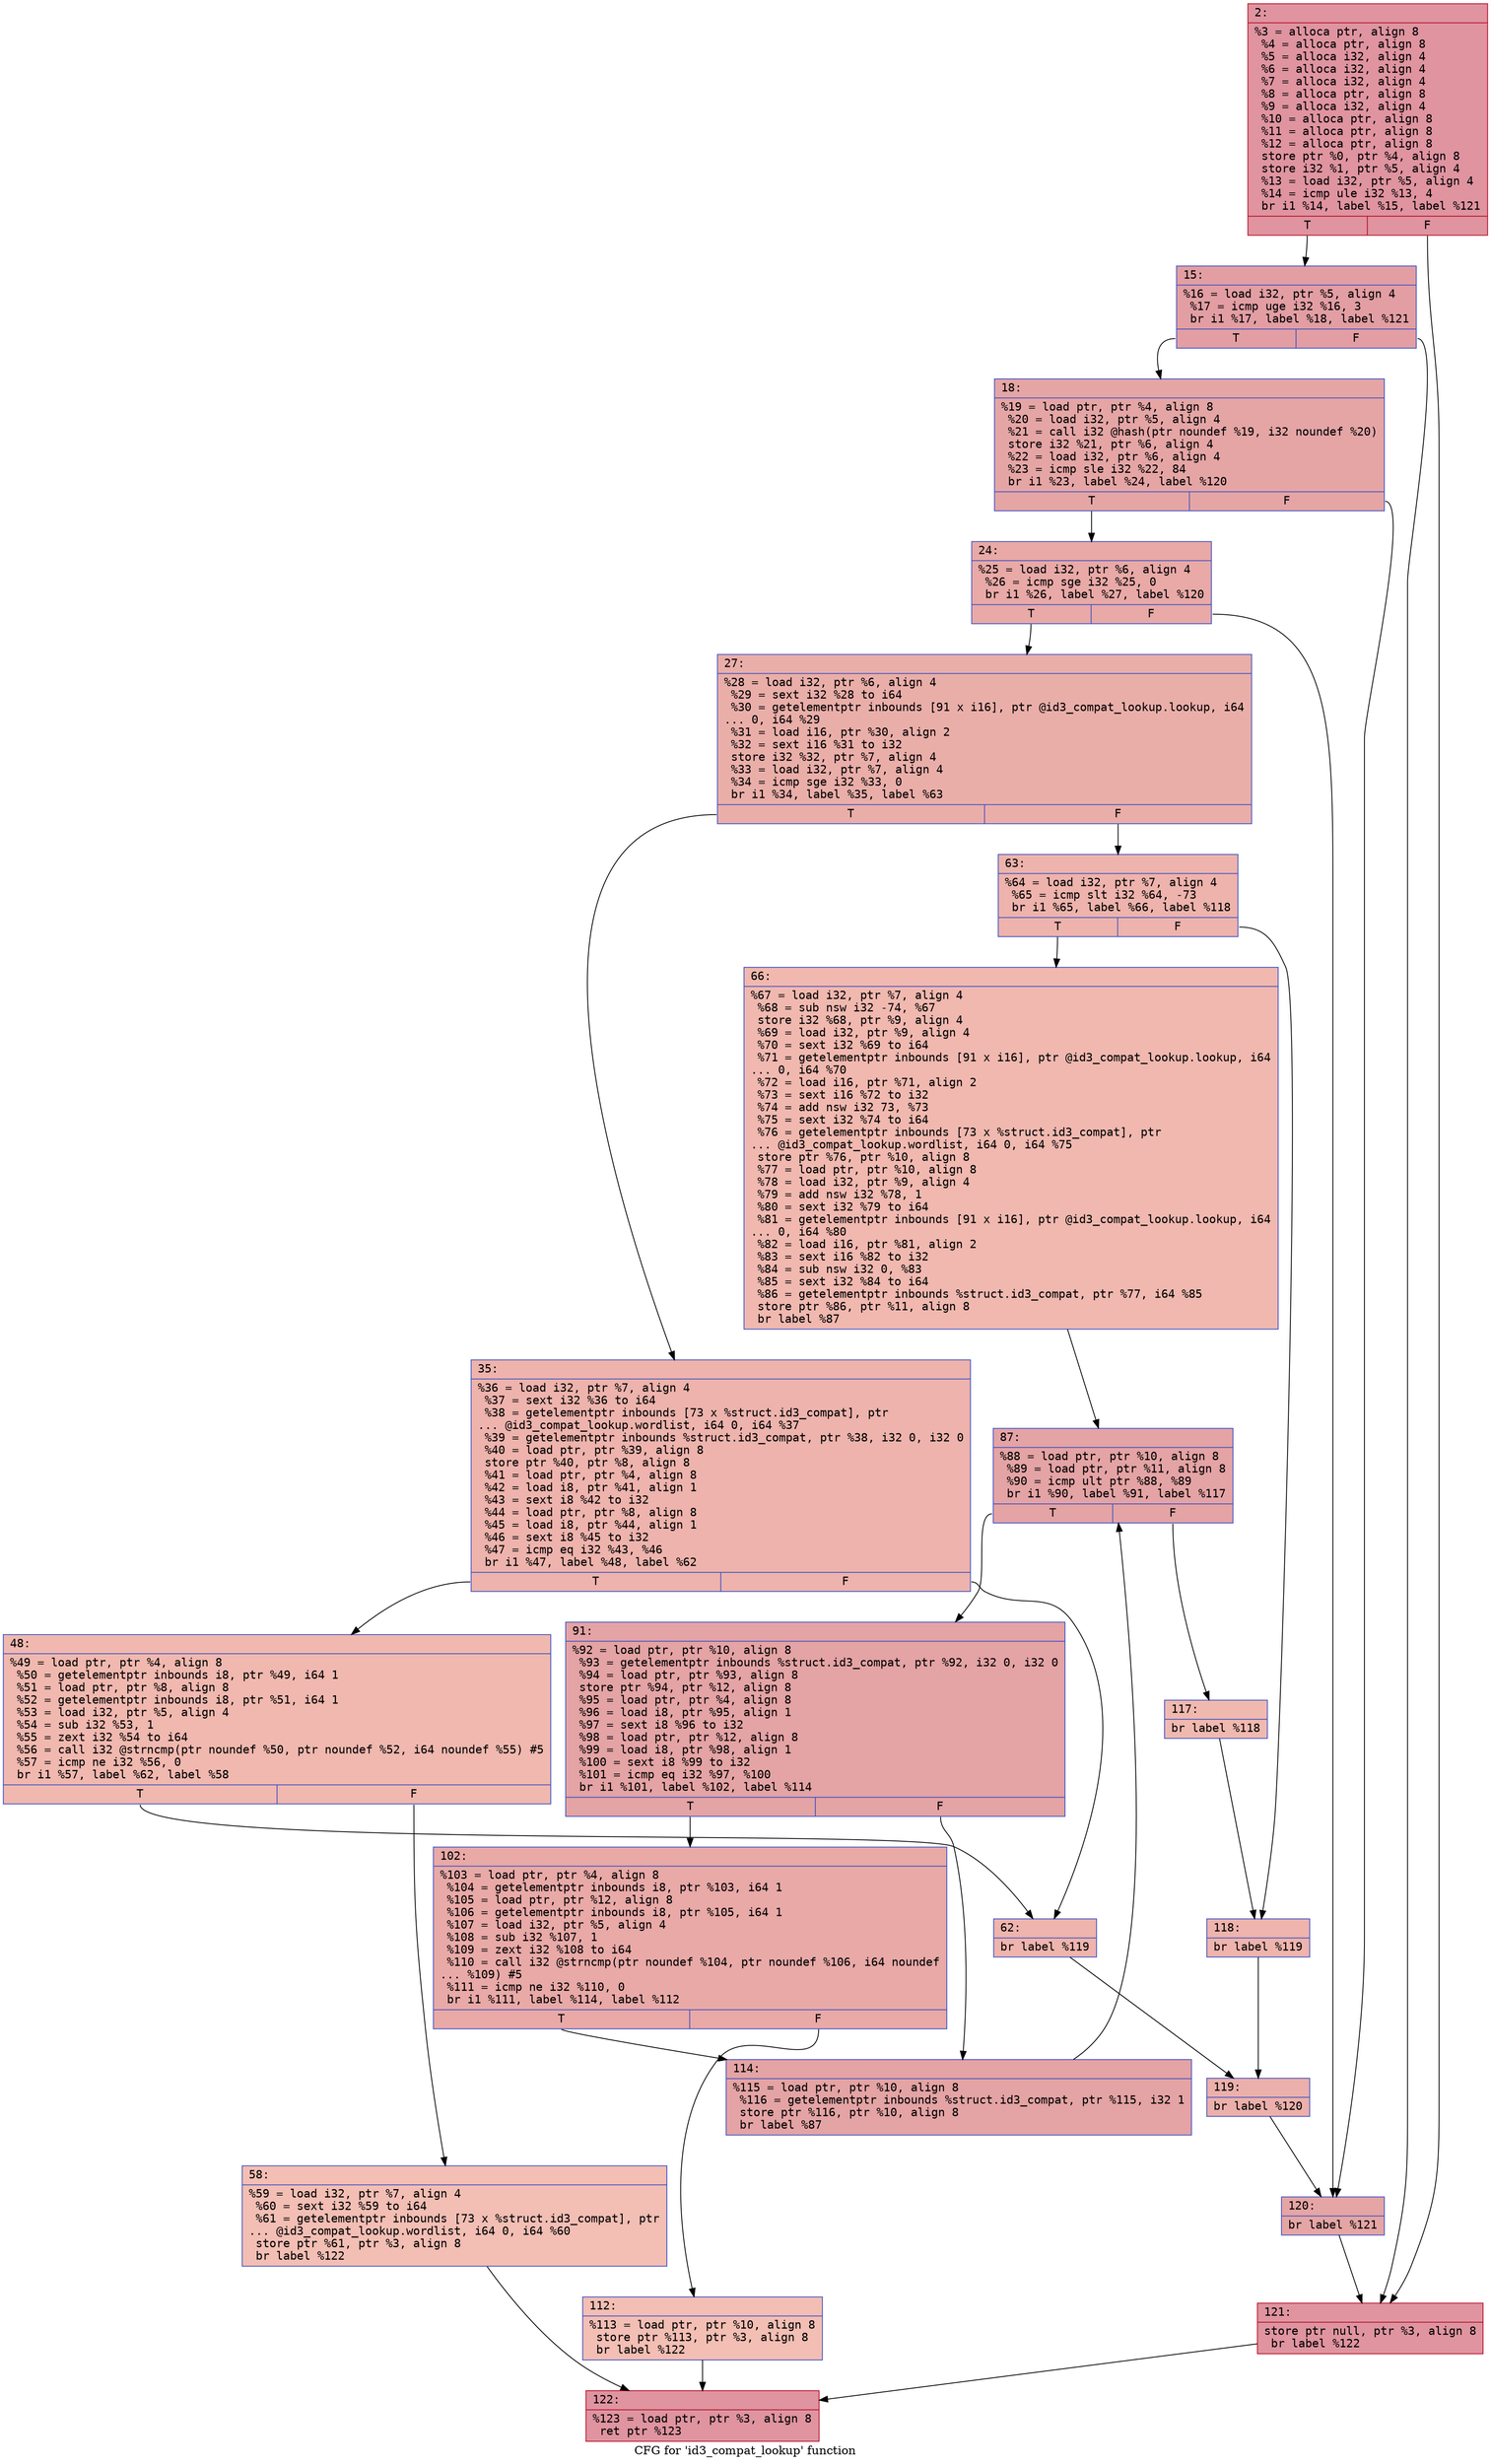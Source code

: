 digraph "CFG for 'id3_compat_lookup' function" {
	label="CFG for 'id3_compat_lookup' function";

	Node0x600003e16170 [shape=record,color="#b70d28ff", style=filled, fillcolor="#b70d2870" fontname="Courier",label="{2:\l|  %3 = alloca ptr, align 8\l  %4 = alloca ptr, align 8\l  %5 = alloca i32, align 4\l  %6 = alloca i32, align 4\l  %7 = alloca i32, align 4\l  %8 = alloca ptr, align 8\l  %9 = alloca i32, align 4\l  %10 = alloca ptr, align 8\l  %11 = alloca ptr, align 8\l  %12 = alloca ptr, align 8\l  store ptr %0, ptr %4, align 8\l  store i32 %1, ptr %5, align 4\l  %13 = load i32, ptr %5, align 4\l  %14 = icmp ule i32 %13, 4\l  br i1 %14, label %15, label %121\l|{<s0>T|<s1>F}}"];
	Node0x600003e16170:s0 -> Node0x600003e161c0[tooltip="2 -> 15\nProbability 50.00%" ];
	Node0x600003e16170:s1 -> Node0x600003e167b0[tooltip="2 -> 121\nProbability 50.00%" ];
	Node0x600003e161c0 [shape=record,color="#3d50c3ff", style=filled, fillcolor="#be242e70" fontname="Courier",label="{15:\l|  %16 = load i32, ptr %5, align 4\l  %17 = icmp uge i32 %16, 3\l  br i1 %17, label %18, label %121\l|{<s0>T|<s1>F}}"];
	Node0x600003e161c0:s0 -> Node0x600003e16210[tooltip="15 -> 18\nProbability 50.00%" ];
	Node0x600003e161c0:s1 -> Node0x600003e167b0[tooltip="15 -> 121\nProbability 50.00%" ];
	Node0x600003e16210 [shape=record,color="#3d50c3ff", style=filled, fillcolor="#c5333470" fontname="Courier",label="{18:\l|  %19 = load ptr, ptr %4, align 8\l  %20 = load i32, ptr %5, align 4\l  %21 = call i32 @hash(ptr noundef %19, i32 noundef %20)\l  store i32 %21, ptr %6, align 4\l  %22 = load i32, ptr %6, align 4\l  %23 = icmp sle i32 %22, 84\l  br i1 %23, label %24, label %120\l|{<s0>T|<s1>F}}"];
	Node0x600003e16210:s0 -> Node0x600003e16260[tooltip="18 -> 24\nProbability 50.00%" ];
	Node0x600003e16210:s1 -> Node0x600003e16760[tooltip="18 -> 120\nProbability 50.00%" ];
	Node0x600003e16260 [shape=record,color="#3d50c3ff", style=filled, fillcolor="#ca3b3770" fontname="Courier",label="{24:\l|  %25 = load i32, ptr %6, align 4\l  %26 = icmp sge i32 %25, 0\l  br i1 %26, label %27, label %120\l|{<s0>T|<s1>F}}"];
	Node0x600003e16260:s0 -> Node0x600003e162b0[tooltip="24 -> 27\nProbability 50.00%" ];
	Node0x600003e16260:s1 -> Node0x600003e16760[tooltip="24 -> 120\nProbability 50.00%" ];
	Node0x600003e162b0 [shape=record,color="#3d50c3ff", style=filled, fillcolor="#d0473d70" fontname="Courier",label="{27:\l|  %28 = load i32, ptr %6, align 4\l  %29 = sext i32 %28 to i64\l  %30 = getelementptr inbounds [91 x i16], ptr @id3_compat_lookup.lookup, i64\l... 0, i64 %29\l  %31 = load i16, ptr %30, align 2\l  %32 = sext i16 %31 to i32\l  store i32 %32, ptr %7, align 4\l  %33 = load i32, ptr %7, align 4\l  %34 = icmp sge i32 %33, 0\l  br i1 %34, label %35, label %63\l|{<s0>T|<s1>F}}"];
	Node0x600003e162b0:s0 -> Node0x600003e16300[tooltip="27 -> 35\nProbability 50.00%" ];
	Node0x600003e162b0:s1 -> Node0x600003e16440[tooltip="27 -> 63\nProbability 50.00%" ];
	Node0x600003e16300 [shape=record,color="#3d50c3ff", style=filled, fillcolor="#d6524470" fontname="Courier",label="{35:\l|  %36 = load i32, ptr %7, align 4\l  %37 = sext i32 %36 to i64\l  %38 = getelementptr inbounds [73 x %struct.id3_compat], ptr\l... @id3_compat_lookup.wordlist, i64 0, i64 %37\l  %39 = getelementptr inbounds %struct.id3_compat, ptr %38, i32 0, i32 0\l  %40 = load ptr, ptr %39, align 8\l  store ptr %40, ptr %8, align 8\l  %41 = load ptr, ptr %4, align 8\l  %42 = load i8, ptr %41, align 1\l  %43 = sext i8 %42 to i32\l  %44 = load ptr, ptr %8, align 8\l  %45 = load i8, ptr %44, align 1\l  %46 = sext i8 %45 to i32\l  %47 = icmp eq i32 %43, %46\l  br i1 %47, label %48, label %62\l|{<s0>T|<s1>F}}"];
	Node0x600003e16300:s0 -> Node0x600003e16350[tooltip="35 -> 48\nProbability 50.00%" ];
	Node0x600003e16300:s1 -> Node0x600003e163f0[tooltip="35 -> 62\nProbability 50.00%" ];
	Node0x600003e16350 [shape=record,color="#3d50c3ff", style=filled, fillcolor="#dc5d4a70" fontname="Courier",label="{48:\l|  %49 = load ptr, ptr %4, align 8\l  %50 = getelementptr inbounds i8, ptr %49, i64 1\l  %51 = load ptr, ptr %8, align 8\l  %52 = getelementptr inbounds i8, ptr %51, i64 1\l  %53 = load i32, ptr %5, align 4\l  %54 = sub i32 %53, 1\l  %55 = zext i32 %54 to i64\l  %56 = call i32 @strncmp(ptr noundef %50, ptr noundef %52, i64 noundef %55) #5\l  %57 = icmp ne i32 %56, 0\l  br i1 %57, label %62, label %58\l|{<s0>T|<s1>F}}"];
	Node0x600003e16350:s0 -> Node0x600003e163f0[tooltip="48 -> 62\nProbability 62.50%" ];
	Node0x600003e16350:s1 -> Node0x600003e163a0[tooltip="48 -> 58\nProbability 37.50%" ];
	Node0x600003e163a0 [shape=record,color="#3d50c3ff", style=filled, fillcolor="#e36c5570" fontname="Courier",label="{58:\l|  %59 = load i32, ptr %7, align 4\l  %60 = sext i32 %59 to i64\l  %61 = getelementptr inbounds [73 x %struct.id3_compat], ptr\l... @id3_compat_lookup.wordlist, i64 0, i64 %60\l  store ptr %61, ptr %3, align 8\l  br label %122\l}"];
	Node0x600003e163a0 -> Node0x600003e16800[tooltip="58 -> 122\nProbability 100.00%" ];
	Node0x600003e163f0 [shape=record,color="#3d50c3ff", style=filled, fillcolor="#d8564670" fontname="Courier",label="{62:\l|  br label %119\l}"];
	Node0x600003e163f0 -> Node0x600003e16710[tooltip="62 -> 119\nProbability 100.00%" ];
	Node0x600003e16440 [shape=record,color="#3d50c3ff", style=filled, fillcolor="#d6524470" fontname="Courier",label="{63:\l|  %64 = load i32, ptr %7, align 4\l  %65 = icmp slt i32 %64, -73\l  br i1 %65, label %66, label %118\l|{<s0>T|<s1>F}}"];
	Node0x600003e16440:s0 -> Node0x600003e16490[tooltip="63 -> 66\nProbability 50.00%" ];
	Node0x600003e16440:s1 -> Node0x600003e166c0[tooltip="63 -> 118\nProbability 50.00%" ];
	Node0x600003e16490 [shape=record,color="#3d50c3ff", style=filled, fillcolor="#dc5d4a70" fontname="Courier",label="{66:\l|  %67 = load i32, ptr %7, align 4\l  %68 = sub nsw i32 -74, %67\l  store i32 %68, ptr %9, align 4\l  %69 = load i32, ptr %9, align 4\l  %70 = sext i32 %69 to i64\l  %71 = getelementptr inbounds [91 x i16], ptr @id3_compat_lookup.lookup, i64\l... 0, i64 %70\l  %72 = load i16, ptr %71, align 2\l  %73 = sext i16 %72 to i32\l  %74 = add nsw i32 73, %73\l  %75 = sext i32 %74 to i64\l  %76 = getelementptr inbounds [73 x %struct.id3_compat], ptr\l... @id3_compat_lookup.wordlist, i64 0, i64 %75\l  store ptr %76, ptr %10, align 8\l  %77 = load ptr, ptr %10, align 8\l  %78 = load i32, ptr %9, align 4\l  %79 = add nsw i32 %78, 1\l  %80 = sext i32 %79 to i64\l  %81 = getelementptr inbounds [91 x i16], ptr @id3_compat_lookup.lookup, i64\l... 0, i64 %80\l  %82 = load i16, ptr %81, align 2\l  %83 = sext i16 %82 to i32\l  %84 = sub nsw i32 0, %83\l  %85 = sext i32 %84 to i64\l  %86 = getelementptr inbounds %struct.id3_compat, ptr %77, i64 %85\l  store ptr %86, ptr %11, align 8\l  br label %87\l}"];
	Node0x600003e16490 -> Node0x600003e164e0[tooltip="66 -> 87\nProbability 100.00%" ];
	Node0x600003e164e0 [shape=record,color="#3d50c3ff", style=filled, fillcolor="#c32e3170" fontname="Courier",label="{87:\l|  %88 = load ptr, ptr %10, align 8\l  %89 = load ptr, ptr %11, align 8\l  %90 = icmp ult ptr %88, %89\l  br i1 %90, label %91, label %117\l|{<s0>T|<s1>F}}"];
	Node0x600003e164e0:s0 -> Node0x600003e16530[tooltip="87 -> 91\nProbability 96.88%" ];
	Node0x600003e164e0:s1 -> Node0x600003e16670[tooltip="87 -> 117\nProbability 3.12%" ];
	Node0x600003e16530 [shape=record,color="#3d50c3ff", style=filled, fillcolor="#c32e3170" fontname="Courier",label="{91:\l|  %92 = load ptr, ptr %10, align 8\l  %93 = getelementptr inbounds %struct.id3_compat, ptr %92, i32 0, i32 0\l  %94 = load ptr, ptr %93, align 8\l  store ptr %94, ptr %12, align 8\l  %95 = load ptr, ptr %4, align 8\l  %96 = load i8, ptr %95, align 1\l  %97 = sext i8 %96 to i32\l  %98 = load ptr, ptr %12, align 8\l  %99 = load i8, ptr %98, align 1\l  %100 = sext i8 %99 to i32\l  %101 = icmp eq i32 %97, %100\l  br i1 %101, label %102, label %114\l|{<s0>T|<s1>F}}"];
	Node0x600003e16530:s0 -> Node0x600003e16580[tooltip="91 -> 102\nProbability 50.00%" ];
	Node0x600003e16530:s1 -> Node0x600003e16620[tooltip="91 -> 114\nProbability 50.00%" ];
	Node0x600003e16580 [shape=record,color="#3d50c3ff", style=filled, fillcolor="#ca3b3770" fontname="Courier",label="{102:\l|  %103 = load ptr, ptr %4, align 8\l  %104 = getelementptr inbounds i8, ptr %103, i64 1\l  %105 = load ptr, ptr %12, align 8\l  %106 = getelementptr inbounds i8, ptr %105, i64 1\l  %107 = load i32, ptr %5, align 4\l  %108 = sub i32 %107, 1\l  %109 = zext i32 %108 to i64\l  %110 = call i32 @strncmp(ptr noundef %104, ptr noundef %106, i64 noundef\l... %109) #5\l  %111 = icmp ne i32 %110, 0\l  br i1 %111, label %114, label %112\l|{<s0>T|<s1>F}}"];
	Node0x600003e16580:s0 -> Node0x600003e16620[tooltip="102 -> 114\nProbability 96.88%" ];
	Node0x600003e16580:s1 -> Node0x600003e165d0[tooltip="102 -> 112\nProbability 3.12%" ];
	Node0x600003e165d0 [shape=record,color="#3d50c3ff", style=filled, fillcolor="#e36c5570" fontname="Courier",label="{112:\l|  %113 = load ptr, ptr %10, align 8\l  store ptr %113, ptr %3, align 8\l  br label %122\l}"];
	Node0x600003e165d0 -> Node0x600003e16800[tooltip="112 -> 122\nProbability 100.00%" ];
	Node0x600003e16620 [shape=record,color="#3d50c3ff", style=filled, fillcolor="#c32e3170" fontname="Courier",label="{114:\l|  %115 = load ptr, ptr %10, align 8\l  %116 = getelementptr inbounds %struct.id3_compat, ptr %115, i32 1\l  store ptr %116, ptr %10, align 8\l  br label %87\l}"];
	Node0x600003e16620 -> Node0x600003e164e0[tooltip="114 -> 87\nProbability 100.00%" ];
	Node0x600003e16670 [shape=record,color="#3d50c3ff", style=filled, fillcolor="#de614d70" fontname="Courier",label="{117:\l|  br label %118\l}"];
	Node0x600003e16670 -> Node0x600003e166c0[tooltip="117 -> 118\nProbability 100.00%" ];
	Node0x600003e166c0 [shape=record,color="#3d50c3ff", style=filled, fillcolor="#d8564670" fontname="Courier",label="{118:\l|  br label %119\l}"];
	Node0x600003e166c0 -> Node0x600003e16710[tooltip="118 -> 119\nProbability 100.00%" ];
	Node0x600003e16710 [shape=record,color="#3d50c3ff", style=filled, fillcolor="#d24b4070" fontname="Courier",label="{119:\l|  br label %120\l}"];
	Node0x600003e16710 -> Node0x600003e16760[tooltip="119 -> 120\nProbability 100.00%" ];
	Node0x600003e16760 [shape=record,color="#3d50c3ff", style=filled, fillcolor="#c5333470" fontname="Courier",label="{120:\l|  br label %121\l}"];
	Node0x600003e16760 -> Node0x600003e167b0[tooltip="120 -> 121\nProbability 100.00%" ];
	Node0x600003e167b0 [shape=record,color="#b70d28ff", style=filled, fillcolor="#b70d2870" fontname="Courier",label="{121:\l|  store ptr null, ptr %3, align 8\l  br label %122\l}"];
	Node0x600003e167b0 -> Node0x600003e16800[tooltip="121 -> 122\nProbability 100.00%" ];
	Node0x600003e16800 [shape=record,color="#b70d28ff", style=filled, fillcolor="#b70d2870" fontname="Courier",label="{122:\l|  %123 = load ptr, ptr %3, align 8\l  ret ptr %123\l}"];
}
